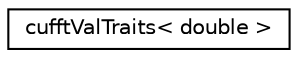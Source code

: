 digraph "Graphical Class Hierarchy"
{
 // LATEX_PDF_SIZE
  edge [fontname="Helvetica",fontsize="10",labelfontname="Helvetica",labelfontsize="10"];
  node [fontname="Helvetica",fontsize="10",shape=record];
  rankdir="LR";
  Node0 [label="cufftValTraits\< double \>",height=0.2,width=0.4,color="black", fillcolor="white", style="filled",URL="$structcufftValTraits_3_01double_01_4.html",tooltip=" "];
}

